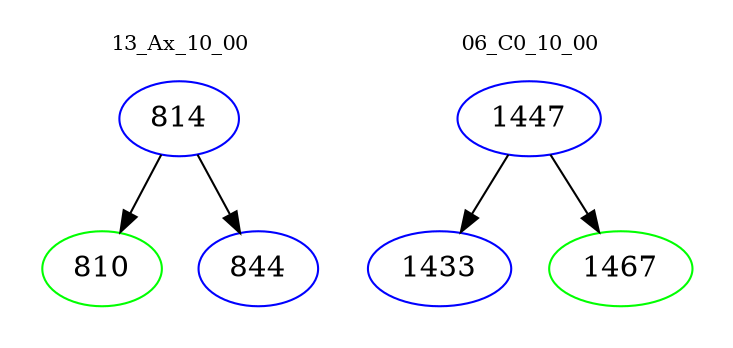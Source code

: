 digraph{
subgraph cluster_0 {
color = white
label = "13_Ax_10_00";
fontsize=10;
T0_814 [label="814", color="blue"]
T0_814 -> T0_810 [color="black"]
T0_810 [label="810", color="green"]
T0_814 -> T0_844 [color="black"]
T0_844 [label="844", color="blue"]
}
subgraph cluster_1 {
color = white
label = "06_C0_10_00";
fontsize=10;
T1_1447 [label="1447", color="blue"]
T1_1447 -> T1_1433 [color="black"]
T1_1433 [label="1433", color="blue"]
T1_1447 -> T1_1467 [color="black"]
T1_1467 [label="1467", color="green"]
}
}
